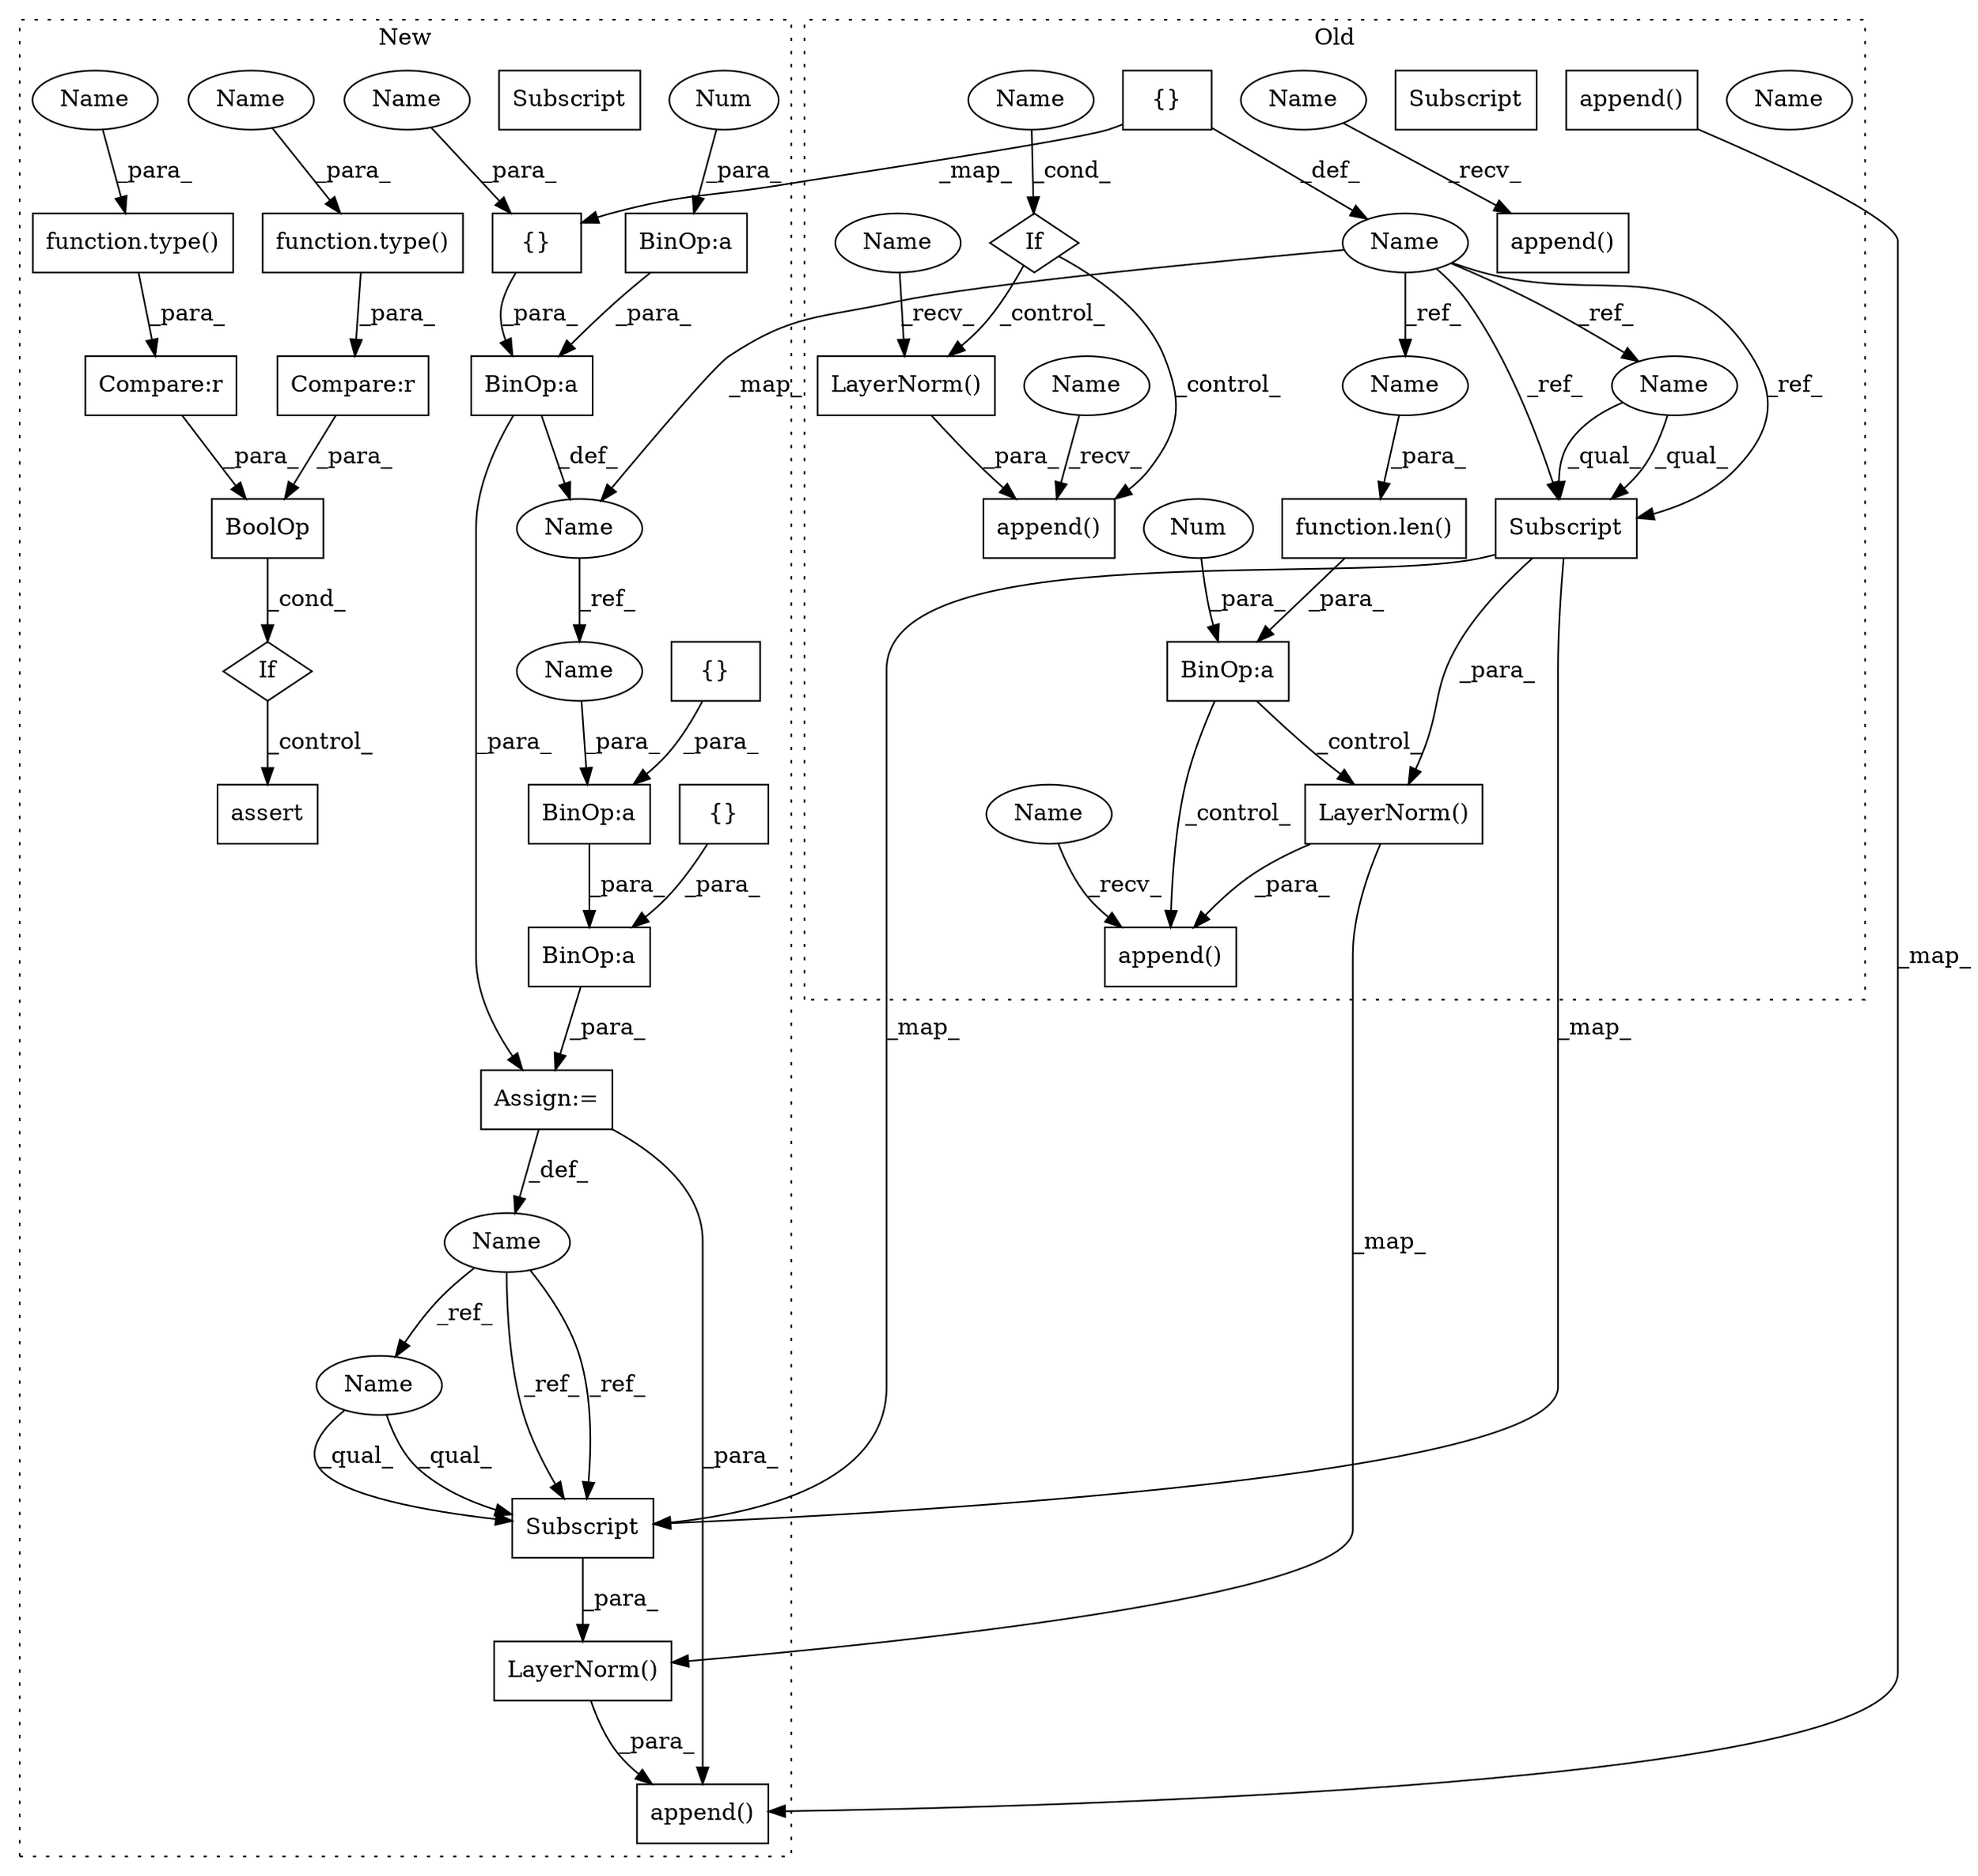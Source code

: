 digraph G {
subgraph cluster0 {
1 [label="append()" a="75" s="1886,1930" l="19,1" shape="box"];
4 [label="append()" a="75" s="2318,2369" l="19,1" shape="box"];
5 [label="If" a="96" s="1859,1872" l="3,14" shape="diamond"];
6 [label="append()" a="75" s="1940,2223" l="19,1" shape="box"];
10 [label="LayerNorm()" a="75" s="1905,1929" l="13,1" shape="box"];
13 [label="Name" a="87" s="1862" l="10" shape="ellipse"];
14 [label="BinOp:a" a="82" s="2268" l="3" shape="box"];
15 [label="Num" a="76" s="2271" l="1" shape="ellipse"];
16 [label="function.len()" a="75" s="2248,2267" l="4,1" shape="box"];
17 [label="{}" a="59" s="1794,1810" l="1,0" shape="box"];
26 [label="Name" a="87" s="1776" l="15" shape="ellipse"];
28 [label="Subscript" a="63" s="2350,0" l="18,0" shape="box"];
31 [label="LayerNorm()" a="75" s="2337,2368" l="13,1" shape="box"];
34 [label="append()" a="75" s="2703,2975" l="19,1" shape="box"];
37 [label="Name" a="87" s="1862" l="10" shape="ellipse"];
41 [label="Name" a="87" s="2350" l="15" shape="ellipse"];
42 [label="Name" a="87" s="2252" l="15" shape="ellipse"];
43 [label="Subscript" a="63" s="2350,0" l="18,0" shape="box"];
46 [label="Name" a="87" s="1940" l="11" shape="ellipse"];
47 [label="Name" a="87" s="2318" l="11" shape="ellipse"];
48 [label="Name" a="87" s="1886" l="11" shape="ellipse"];
49 [label="Name" a="87" s="1905" l="2" shape="ellipse"];
label = "Old";
style="dotted";
}
subgraph cluster1 {
2 [label="If" a="96" s="1914,1977" l="0,14" shape="diamond"];
3 [label="Compare:r" a="40" s="1947" l="30" shape="box"];
7 [label="BoolOp" a="72" s="1914" l="63" shape="box"];
8 [label="Compare:r" a="40" s="1914" l="29" shape="box"];
9 [label="function.type()" a="75" s="1914,1934" l="5,1" shape="box"];
11 [label="assert" a="65" s="1991" l="7" shape="box"];
12 [label="function.type()" a="75" s="1947,1967" l="5,1" shape="box"];
18 [label="{}" a="59" s="1866,1882" l="1,0" shape="box"];
19 [label="BinOp:a" a="82" s="2119" l="33" shape="box"];
20 [label="BinOp:a" a="82" s="2131" l="3" shape="box"];
21 [label="BinOp:a" a="82" s="1883" l="3" shape="box"];
22 [label="BinOp:a" a="82" s="1895" l="3" shape="box"];
23 [label="{}" a="59" s="2118,2130" l="1,0" shape="box"];
24 [label="Num" a="76" s="1898" l="1" shape="ellipse"];
25 [label="{}" a="59" s="2152,2165" l="1,0" shape="box"];
27 [label="Name" a="87" s="1848" l="15" shape="ellipse"];
29 [label="Subscript" a="63" s="2315,0" l="13,0" shape="box"];
30 [label="Assign:=" a="68" s="2115" l="3" shape="box"];
32 [label="LayerNorm()" a="75" s="2302,2328" l="13,1" shape="box"];
33 [label="Name" a="87" s="2105" l="10" shape="ellipse"];
35 [label="append()" a="75" s="2283,2329" l="19,1" shape="box"];
36 [label="Name" a="87" s="2134" l="15" shape="ellipse"];
38 [label="Name" a="87" s="1867" l="15" shape="ellipse"];
39 [label="Name" a="87" s="1952" l="15" shape="ellipse"];
40 [label="Name" a="87" s="1919" l="15" shape="ellipse"];
44 [label="Subscript" a="63" s="2315,0" l="13,0" shape="box"];
45 [label="Name" a="87" s="2315" l="10" shape="ellipse"];
label = "New";
style="dotted";
}
2 -> 11 [label="_control_"];
3 -> 7 [label="_para_"];
5 -> 10 [label="_control_"];
5 -> 1 [label="_control_"];
7 -> 2 [label="_cond_"];
8 -> 7 [label="_para_"];
9 -> 8 [label="_para_"];
10 -> 1 [label="_para_"];
12 -> 3 [label="_para_"];
14 -> 31 [label="_control_"];
14 -> 4 [label="_control_"];
15 -> 14 [label="_para_"];
16 -> 14 [label="_para_"];
17 -> 26 [label="_def_"];
17 -> 18 [label="_map_"];
18 -> 21 [label="_para_"];
19 -> 30 [label="_para_"];
20 -> 19 [label="_para_"];
21 -> 30 [label="_para_"];
21 -> 27 [label="_def_"];
22 -> 21 [label="_para_"];
23 -> 20 [label="_para_"];
24 -> 22 [label="_para_"];
25 -> 19 [label="_para_"];
26 -> 43 [label="_ref_"];
26 -> 42 [label="_ref_"];
26 -> 27 [label="_map_"];
26 -> 43 [label="_ref_"];
26 -> 41 [label="_ref_"];
27 -> 36 [label="_ref_"];
30 -> 35 [label="_para_"];
30 -> 33 [label="_def_"];
31 -> 32 [label="_map_"];
31 -> 4 [label="_para_"];
32 -> 35 [label="_para_"];
33 -> 44 [label="_ref_"];
33 -> 44 [label="_ref_"];
33 -> 45 [label="_ref_"];
34 -> 35 [label="_map_"];
36 -> 20 [label="_para_"];
37 -> 5 [label="_cond_"];
38 -> 18 [label="_para_"];
39 -> 12 [label="_para_"];
40 -> 9 [label="_para_"];
41 -> 43 [label="_qual_"];
41 -> 43 [label="_qual_"];
42 -> 16 [label="_para_"];
43 -> 31 [label="_para_"];
43 -> 44 [label="_map_"];
43 -> 44 [label="_map_"];
44 -> 32 [label="_para_"];
45 -> 44 [label="_qual_"];
45 -> 44 [label="_qual_"];
46 -> 6 [label="_recv_"];
47 -> 4 [label="_recv_"];
48 -> 1 [label="_recv_"];
49 -> 10 [label="_recv_"];
}